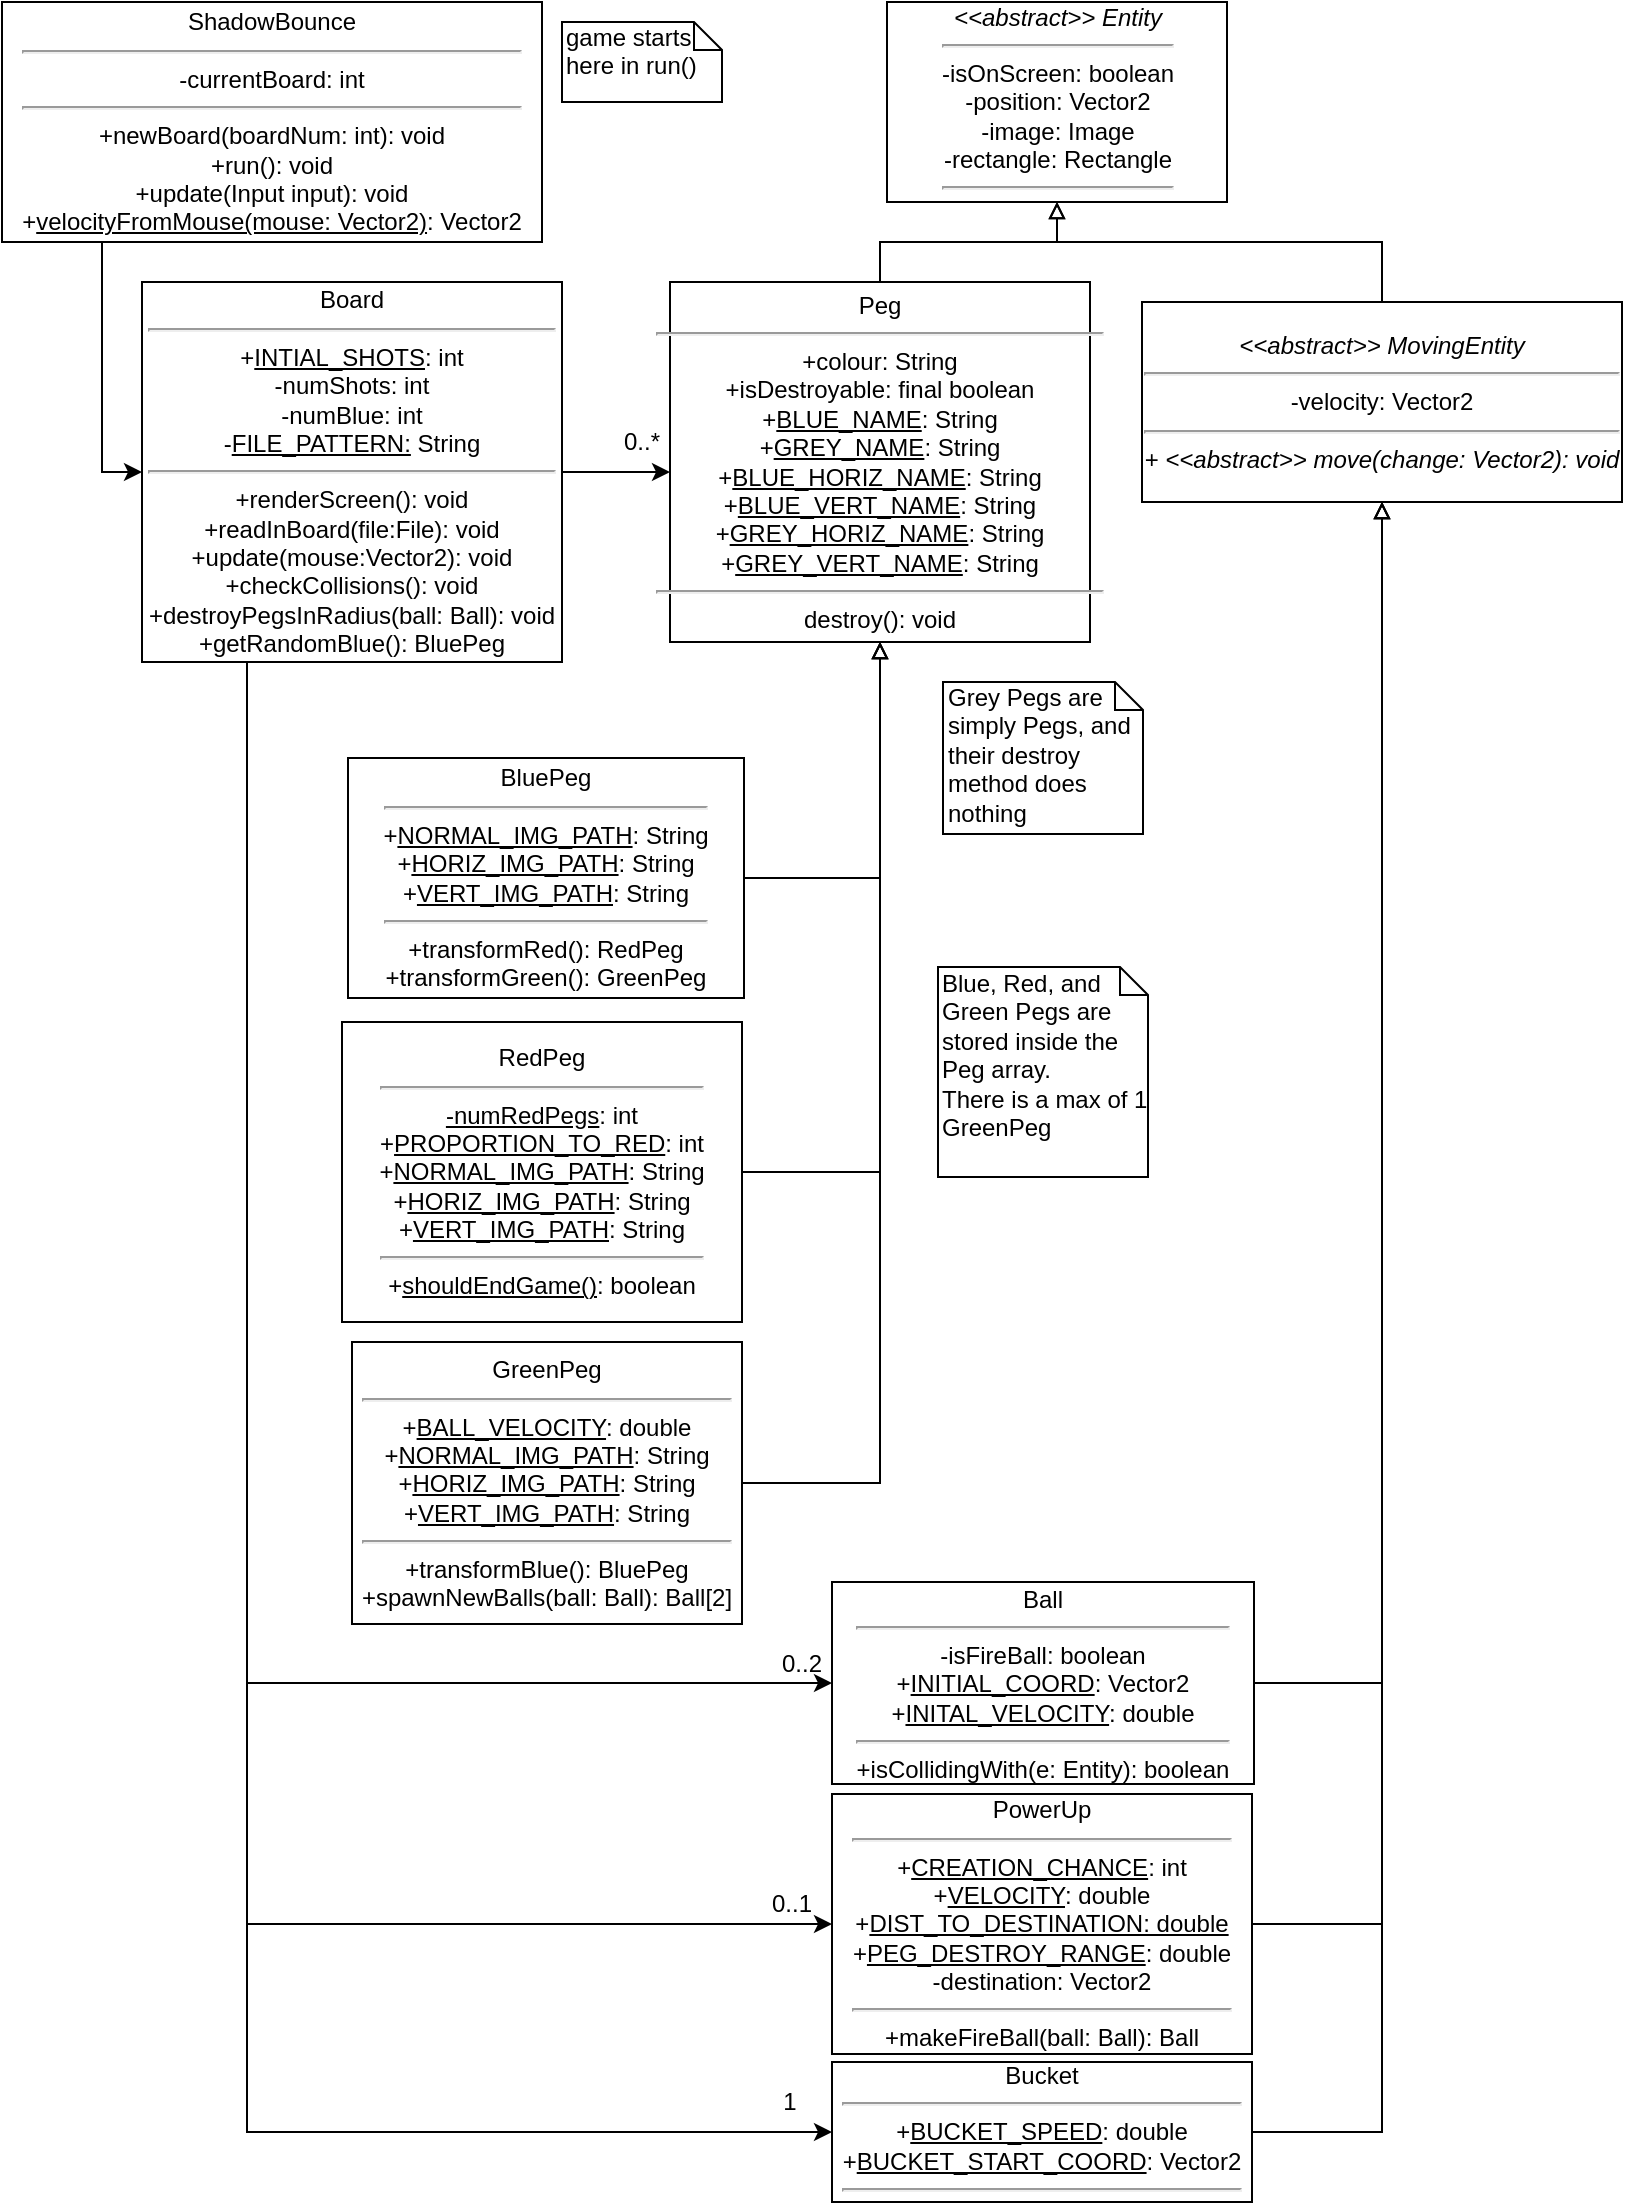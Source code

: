 <mxfile version="11.3.2" type="github" pages="1"><diagram id="cI9c8Faycy2E02pKQdMW" name="Page-1"><mxGraphModel dx="932" dy="580" grid="1" gridSize="10" guides="1" tooltips="1" connect="1" arrows="1" fold="1" page="1" pageScale="1" pageWidth="827" pageHeight="1169" math="0" shadow="0"><root><mxCell id="0"/><mxCell id="1" parent="0"/><mxCell id="lifanEYZ2T2BqTWivwGC-3" value="" style="edgeStyle=orthogonalEdgeStyle;rounded=0;orthogonalLoop=1;jettySize=auto;html=1;" parent="1" source="lifanEYZ2T2BqTWivwGC-1" target="lifanEYZ2T2BqTWivwGC-2" edge="1"><mxGeometry relative="1" as="geometry"><Array as="points"><mxPoint x="220" y="154"/><mxPoint x="220" y="154"/></Array></mxGeometry></mxCell><mxCell id="lifanEYZ2T2BqTWivwGC-87" style="edgeStyle=orthogonalEdgeStyle;rounded=0;orthogonalLoop=1;jettySize=auto;html=1;exitX=0.25;exitY=1;exitDx=0;exitDy=0;entryX=0;entryY=0.5;entryDx=0;entryDy=0;endArrow=classic;endFill=1;" parent="1" source="lifanEYZ2T2BqTWivwGC-1" target="lifanEYZ2T2BqTWivwGC-54" edge="1"><mxGeometry relative="1" as="geometry"/></mxCell><mxCell id="_WE8OwYQB9aToER2vsyM-12" style="edgeStyle=orthogonalEdgeStyle;rounded=0;orthogonalLoop=1;jettySize=auto;html=1;exitX=0.25;exitY=1;exitDx=0;exitDy=0;entryX=0;entryY=0.5;entryDx=0;entryDy=0;endArrow=classic;endFill=1;" parent="1" source="lifanEYZ2T2BqTWivwGC-1" target="lifanEYZ2T2BqTWivwGC-38" edge="1"><mxGeometry relative="1" as="geometry"/></mxCell><mxCell id="_WE8OwYQB9aToER2vsyM-14" style="edgeStyle=orthogonalEdgeStyle;rounded=0;orthogonalLoop=1;jettySize=auto;html=1;exitX=0.25;exitY=1;exitDx=0;exitDy=0;entryX=0;entryY=0.5;entryDx=0;entryDy=0;endArrow=classic;endFill=1;" parent="1" source="lifanEYZ2T2BqTWivwGC-1" target="lifanEYZ2T2BqTWivwGC-48" edge="1"><mxGeometry relative="1" as="geometry"/></mxCell><mxCell id="lifanEYZ2T2BqTWivwGC-1" value="Board&lt;hr&gt;+&lt;u&gt;INTIAL_SHOTS&lt;/u&gt;: int&lt;br&gt;-numShots: int&lt;br&gt;-numBlue: int&lt;br&gt;-&lt;u&gt;FILE_PATTERN:&lt;/u&gt; String&lt;br&gt;&lt;hr&gt;+renderScreen(): void&lt;br&gt;+readInBoard(file:File): void&lt;br&gt;+update(mouse:Vector2): void&lt;br&gt;+checkCollisions(): void&lt;br&gt;+destroyPegsInRadius(ball: Ball): void&lt;br&gt;+getRandomBlue(): BluePeg" style="rounded=0;whiteSpace=wrap;html=1;" parent="1" vertex="1"><mxGeometry x="80" y="150" width="210" height="190" as="geometry"/></mxCell><mxCell id="up9uZFgUXqwYfOjkITse-4" style="edgeStyle=orthogonalEdgeStyle;rounded=0;orthogonalLoop=1;jettySize=auto;html=1;exitX=0.5;exitY=0;exitDx=0;exitDy=0;entryX=0.5;entryY=1;entryDx=0;entryDy=0;endArrow=block;endFill=0;" parent="1" source="lifanEYZ2T2BqTWivwGC-2" target="lifanEYZ2T2BqTWivwGC-4" edge="1"><mxGeometry relative="1" as="geometry"/></mxCell><mxCell id="lifanEYZ2T2BqTWivwGC-2" value="Peg&lt;br&gt;&lt;hr&gt;+colour: String&lt;br&gt;+isDestroyable: final boolean&lt;br&gt;&lt;div style=&quot;direction: ltr&quot;&gt;&lt;div style=&quot;direction: ltr ; margin-top: 0in ; margin-left: 0in ; width: 2.328in&quot;&gt;&lt;div style=&quot;direction: ltr ; margin-top: 0in ; margin-left: 0in ; width: 2.328in&quot;&gt;&lt;p style=&quot;margin: 0in&quot;&gt;+&lt;u&gt;BLUE_NAME&lt;/u&gt;: String&lt;/p&gt;&lt;p style=&quot;margin: 0in&quot;&gt;+&lt;u&gt;GREY_NAME&lt;/u&gt;: String&lt;/p&gt;&lt;p style=&quot;margin: 0in&quot;&gt;+&lt;u&gt;BLUE_HORIZ_NAME&lt;/u&gt;: String&lt;/p&gt;&lt;p style=&quot;margin: 0in&quot;&gt;+&lt;u&gt;BLUE_VERT_NAME&lt;/u&gt;: String&lt;/p&gt;&lt;p style=&quot;margin: 0in&quot;&gt;+&lt;u&gt;GREY_HORIZ_NAME&lt;/u&gt;: String&lt;/p&gt;&lt;p style=&quot;margin: 0in&quot;&gt;+&lt;u&gt;GREY_VERT_NAME&lt;/u&gt;: String&lt;/p&gt;&lt;hr&gt;destroy(): void&lt;/div&gt;&lt;/div&gt;&lt;/div&gt;" style="rounded=0;whiteSpace=wrap;html=1;strokeColor=#000000;align=center;" parent="1" vertex="1"><mxGeometry x="344" y="150" width="210" height="180" as="geometry"/></mxCell><mxCell id="lifanEYZ2T2BqTWivwGC-47" style="edgeStyle=orthogonalEdgeStyle;rounded=0;orthogonalLoop=1;jettySize=auto;html=1;exitX=0;exitY=0.5;exitDx=0;exitDy=0;entryX=0.5;entryY=1;entryDx=0;entryDy=0;endArrow=block;endFill=0;" parent="1" source="lifanEYZ2T2BqTWivwGC-7" target="lifanEYZ2T2BqTWivwGC-2" edge="1"><mxGeometry relative="1" as="geometry"/></mxCell><mxCell id="lifanEYZ2T2BqTWivwGC-7" value="BluePeg&lt;hr&gt;+&lt;u&gt;NORMAL_IMG_PATH&lt;/u&gt;: String&lt;br&gt;+&lt;u&gt;HORIZ_IMG_PATH&lt;/u&gt;: String&lt;br&gt;+&lt;u&gt;VERT_IMG_PATH&lt;/u&gt;: String&lt;hr&gt;+transformRed(): RedPeg&lt;br&gt;+transformGreen(): GreenPeg" style="rounded=0;whiteSpace=wrap;html=1;direction=west;" parent="1" vertex="1"><mxGeometry x="183" y="388" width="198" height="120" as="geometry"/></mxCell><mxCell id="lifanEYZ2T2BqTWivwGC-4" value="&lt;i&gt;&amp;lt;&amp;lt;abstract&amp;gt;&amp;gt; Entity&lt;/i&gt;&lt;hr&gt;-isOnScreen: boolean&lt;br&gt;-position: Vector2&lt;br&gt;-image: Image&lt;br&gt;-rectangle: Rectangle&lt;hr&gt;" style="rounded=0;whiteSpace=wrap;html=1;" parent="1" vertex="1"><mxGeometry x="452.5" y="10" width="170" height="100" as="geometry"/></mxCell><mxCell id="lifanEYZ2T2BqTWivwGC-36" style="edgeStyle=orthogonalEdgeStyle;rounded=0;orthogonalLoop=1;jettySize=auto;html=1;exitX=1;exitY=0.5;exitDx=0;exitDy=0;entryX=0.5;entryY=1;entryDx=0;entryDy=0;endArrow=block;endFill=0;" parent="1" source="lifanEYZ2T2BqTWivwGC-10" target="lifanEYZ2T2BqTWivwGC-2" edge="1"><mxGeometry relative="1" as="geometry"/></mxCell><mxCell id="lifanEYZ2T2BqTWivwGC-10" value="RedPeg&lt;hr&gt;&lt;u&gt;-numRedPegs&lt;/u&gt;: int&lt;br&gt;+&lt;u&gt;PROPORTION_TO_RED&lt;/u&gt;: int&lt;br&gt;+&lt;u&gt;NORMAL_IMG_PATH&lt;/u&gt;: String&lt;br&gt;+&lt;u&gt;HORIZ_IMG_PATH&lt;/u&gt;: String&lt;br&gt;+&lt;u&gt;VERT_IMG_PATH&lt;/u&gt;: String&lt;br&gt;&lt;hr&gt;+&lt;u&gt;shouldEndGame()&lt;/u&gt;: boolean" style="rounded=0;whiteSpace=wrap;html=1;" parent="1" vertex="1"><mxGeometry x="180" y="520" width="200" height="150" as="geometry"/></mxCell><mxCell id="lifanEYZ2T2BqTWivwGC-37" style="edgeStyle=orthogonalEdgeStyle;rounded=0;orthogonalLoop=1;jettySize=auto;html=1;exitX=1;exitY=0.5;exitDx=0;exitDy=0;entryX=0.5;entryY=1;entryDx=0;entryDy=0;endArrow=block;endFill=0;" parent="1" source="lifanEYZ2T2BqTWivwGC-22" target="lifanEYZ2T2BqTWivwGC-2" edge="1"><mxGeometry relative="1" as="geometry"/></mxCell><mxCell id="lifanEYZ2T2BqTWivwGC-22" value="GreenPeg&lt;hr&gt;+&lt;u&gt;BALL_VELOCITY&lt;/u&gt;: double&lt;br&gt;+&lt;u&gt;NORMAL_IMG_PATH&lt;/u&gt;: String&lt;br&gt;+&lt;u&gt;HORIZ_IMG_PATH&lt;/u&gt;: String&lt;br&gt;+&lt;u&gt;VERT_IMG_PATH&lt;/u&gt;: String&lt;br&gt;&lt;hr&gt;+transformBlue(): BluePeg&lt;br&gt;+spawnNewBalls(ball: Ball): Ball[2]" style="rounded=0;whiteSpace=wrap;html=1;" parent="1" vertex="1"><mxGeometry x="185" y="680" width="195" height="141" as="geometry"/></mxCell><mxCell id="lifanEYZ2T2BqTWivwGC-82" style="edgeStyle=orthogonalEdgeStyle;rounded=0;orthogonalLoop=1;jettySize=auto;html=1;exitX=1;exitY=0.5;exitDx=0;exitDy=0;entryX=0.5;entryY=1;entryDx=0;entryDy=0;endArrow=block;endFill=0;" parent="1" source="lifanEYZ2T2BqTWivwGC-38" target="lifanEYZ2T2BqTWivwGC-44" edge="1"><mxGeometry relative="1" as="geometry"/></mxCell><mxCell id="lifanEYZ2T2BqTWivwGC-38" value="Ball&lt;hr&gt;-isFireBall: boolean&lt;br&gt;+&lt;u&gt;INITIAL_COORD&lt;/u&gt;: Vector2&lt;br&gt;+&lt;u&gt;INITAL_VELOCITY&lt;/u&gt;: double&lt;br&gt;&lt;hr&gt;+isCollidingWith(e: Entity): boolean" style="rounded=0;whiteSpace=wrap;html=1;" parent="1" vertex="1"><mxGeometry x="425" y="800" width="211" height="101" as="geometry"/></mxCell><mxCell id="lifanEYZ2T2BqTWivwGC-43" value="0..2" style="text;html=1;strokeColor=none;fillColor=none;align=center;verticalAlign=middle;whiteSpace=wrap;rounded=0;" parent="1" vertex="1"><mxGeometry x="390" y="830.5" width="40" height="20" as="geometry"/></mxCell><mxCell id="up9uZFgUXqwYfOjkITse-3" style="edgeStyle=orthogonalEdgeStyle;rounded=0;orthogonalLoop=1;jettySize=auto;html=1;exitX=0.5;exitY=0;exitDx=0;exitDy=0;entryX=0.5;entryY=1;entryDx=0;entryDy=0;endArrow=block;endFill=0;" parent="1" source="lifanEYZ2T2BqTWivwGC-44" target="lifanEYZ2T2BqTWivwGC-4" edge="1"><mxGeometry relative="1" as="geometry"><Array as="points"><mxPoint x="700" y="130"/><mxPoint x="538" y="130"/></Array></mxGeometry></mxCell><mxCell id="lifanEYZ2T2BqTWivwGC-44" value="&lt;i&gt;&amp;lt;&amp;lt;abstract&amp;gt;&amp;gt; MovingEntity&lt;/i&gt;&lt;hr&gt;-velocity: Vector2&lt;hr&gt;+&lt;i&gt; &amp;lt;&amp;lt;abstract&amp;gt;&amp;gt;&amp;nbsp;move(change: Vector2): void&lt;/i&gt;" style="rounded=0;whiteSpace=wrap;html=1;" parent="1" vertex="1"><mxGeometry x="580" y="160" width="240" height="100" as="geometry"/></mxCell><mxCell id="lifanEYZ2T2BqTWivwGC-84" style="edgeStyle=orthogonalEdgeStyle;rounded=0;orthogonalLoop=1;jettySize=auto;html=1;exitX=1;exitY=0.5;exitDx=0;exitDy=0;entryX=0.5;entryY=1;entryDx=0;entryDy=0;endArrow=block;endFill=0;" parent="1" source="lifanEYZ2T2BqTWivwGC-48" target="lifanEYZ2T2BqTWivwGC-44" edge="1"><mxGeometry relative="1" as="geometry"/></mxCell><mxCell id="lifanEYZ2T2BqTWivwGC-48" value="PowerUp&lt;hr&gt;+&lt;u&gt;CREATION_CHANCE&lt;/u&gt;: int&lt;br&gt;+&lt;u&gt;VELOCITY&lt;/u&gt;: double&lt;br&gt;+&lt;u&gt;DIST_TO_DESTINATION: double&lt;br&gt;&lt;/u&gt;+&lt;u&gt;PEG_DESTROY_RANGE&lt;/u&gt;: double&lt;br&gt;-destination: Vector2&lt;br&gt;&lt;hr&gt;+makeFireBall(ball: Ball): Ball" style="rounded=0;whiteSpace=wrap;html=1;" parent="1" vertex="1"><mxGeometry x="425" y="906" width="210" height="130" as="geometry"/></mxCell><mxCell id="lifanEYZ2T2BqTWivwGC-85" style="edgeStyle=orthogonalEdgeStyle;rounded=0;orthogonalLoop=1;jettySize=auto;html=1;exitX=1;exitY=0.5;exitDx=0;exitDy=0;entryX=0.5;entryY=1;entryDx=0;entryDy=0;endArrow=block;endFill=0;" parent="1" source="lifanEYZ2T2BqTWivwGC-54" target="lifanEYZ2T2BqTWivwGC-44" edge="1"><mxGeometry relative="1" as="geometry"/></mxCell><mxCell id="lifanEYZ2T2BqTWivwGC-54" value="Bucket&lt;hr&gt;+&lt;u&gt;BUCKET_SPEED&lt;/u&gt;: double&lt;br&gt;+&lt;u&gt;BUCKET_START_COORD&lt;/u&gt;: Vector2&lt;br&gt;&lt;hr&gt;" style="rounded=0;whiteSpace=wrap;html=1;" parent="1" vertex="1"><mxGeometry x="425" y="1040" width="210" height="70" as="geometry"/></mxCell><mxCell id="lifanEYZ2T2BqTWivwGC-50" value="0..1" style="text;html=1;strokeColor=none;fillColor=none;align=center;verticalAlign=middle;whiteSpace=wrap;rounded=0;" parent="1" vertex="1"><mxGeometry x="385" y="951" width="40" height="20" as="geometry"/></mxCell><mxCell id="lifanEYZ2T2BqTWivwGC-59" value="1" style="text;html=1;strokeColor=none;fillColor=none;align=center;verticalAlign=middle;whiteSpace=wrap;rounded=0;" parent="1" vertex="1"><mxGeometry x="384" y="1050" width="40" height="20" as="geometry"/></mxCell><mxCell id="lifanEYZ2T2BqTWivwGC-67" value="0..*" style="text;html=1;strokeColor=none;fillColor=none;align=center;verticalAlign=middle;whiteSpace=wrap;rounded=0;" parent="1" vertex="1"><mxGeometry x="310" y="220" width="40" height="20" as="geometry"/></mxCell><mxCell id="xLZF2jTDimHwxiIR6ThN-1" style="edgeStyle=orthogonalEdgeStyle;rounded=0;orthogonalLoop=1;jettySize=auto;html=1;exitX=0.25;exitY=1;exitDx=0;exitDy=0;entryX=0;entryY=0.5;entryDx=0;entryDy=0;" edge="1" parent="1" source="lifanEYZ2T2BqTWivwGC-73" target="lifanEYZ2T2BqTWivwGC-1"><mxGeometry relative="1" as="geometry"><Array as="points"><mxPoint x="60" y="130"/><mxPoint x="60" y="245"/></Array></mxGeometry></mxCell><mxCell id="lifanEYZ2T2BqTWivwGC-73" value="ShadowBounce&lt;br&gt;&lt;hr&gt;-currentBoard: int&lt;hr&gt;+newBoard(boardNum: int): void&lt;br&gt;+run(): void&lt;br&gt;+update(Input input): void&lt;br&gt;+&lt;u&gt;velocityFromMouse(mouse:&amp;nbsp;Vector2)&lt;/u&gt;: Vector2" style="rounded=0;whiteSpace=wrap;html=1;" parent="1" vertex="1"><mxGeometry x="10" y="10" width="270" height="120" as="geometry"/></mxCell><mxCell id="up9uZFgUXqwYfOjkITse-2" value="Blue, Red, and Green Pegs are stored inside the Peg array.&lt;br&gt;There is a max of 1 GreenPeg" style="shape=note;whiteSpace=wrap;html=1;size=14;verticalAlign=top;align=left;spacingTop=-6;" parent="1" vertex="1"><mxGeometry x="478" y="492.5" width="105" height="105" as="geometry"/></mxCell><mxCell id="up9uZFgUXqwYfOjkITse-5" value="&lt;span style=&quot;text-align: center&quot;&gt;&lt;font style=&quot;font-size: 12px&quot;&gt;game starts &lt;br&gt;here in run()&lt;/font&gt;&lt;/span&gt;" style="shape=note;whiteSpace=wrap;html=1;size=14;verticalAlign=top;align=left;spacingTop=-6;" parent="1" vertex="1"><mxGeometry x="290" y="20" width="80" height="40" as="geometry"/></mxCell><mxCell id="up9uZFgUXqwYfOjkITse-7" value="Grey Pegs are simply Pegs, and their destroy method does nothing" style="shape=note;whiteSpace=wrap;html=1;size=14;verticalAlign=top;align=left;spacingTop=-6;" parent="1" vertex="1"><mxGeometry x="480.5" y="350" width="100" height="76" as="geometry"/></mxCell></root></mxGraphModel></diagram></mxfile>